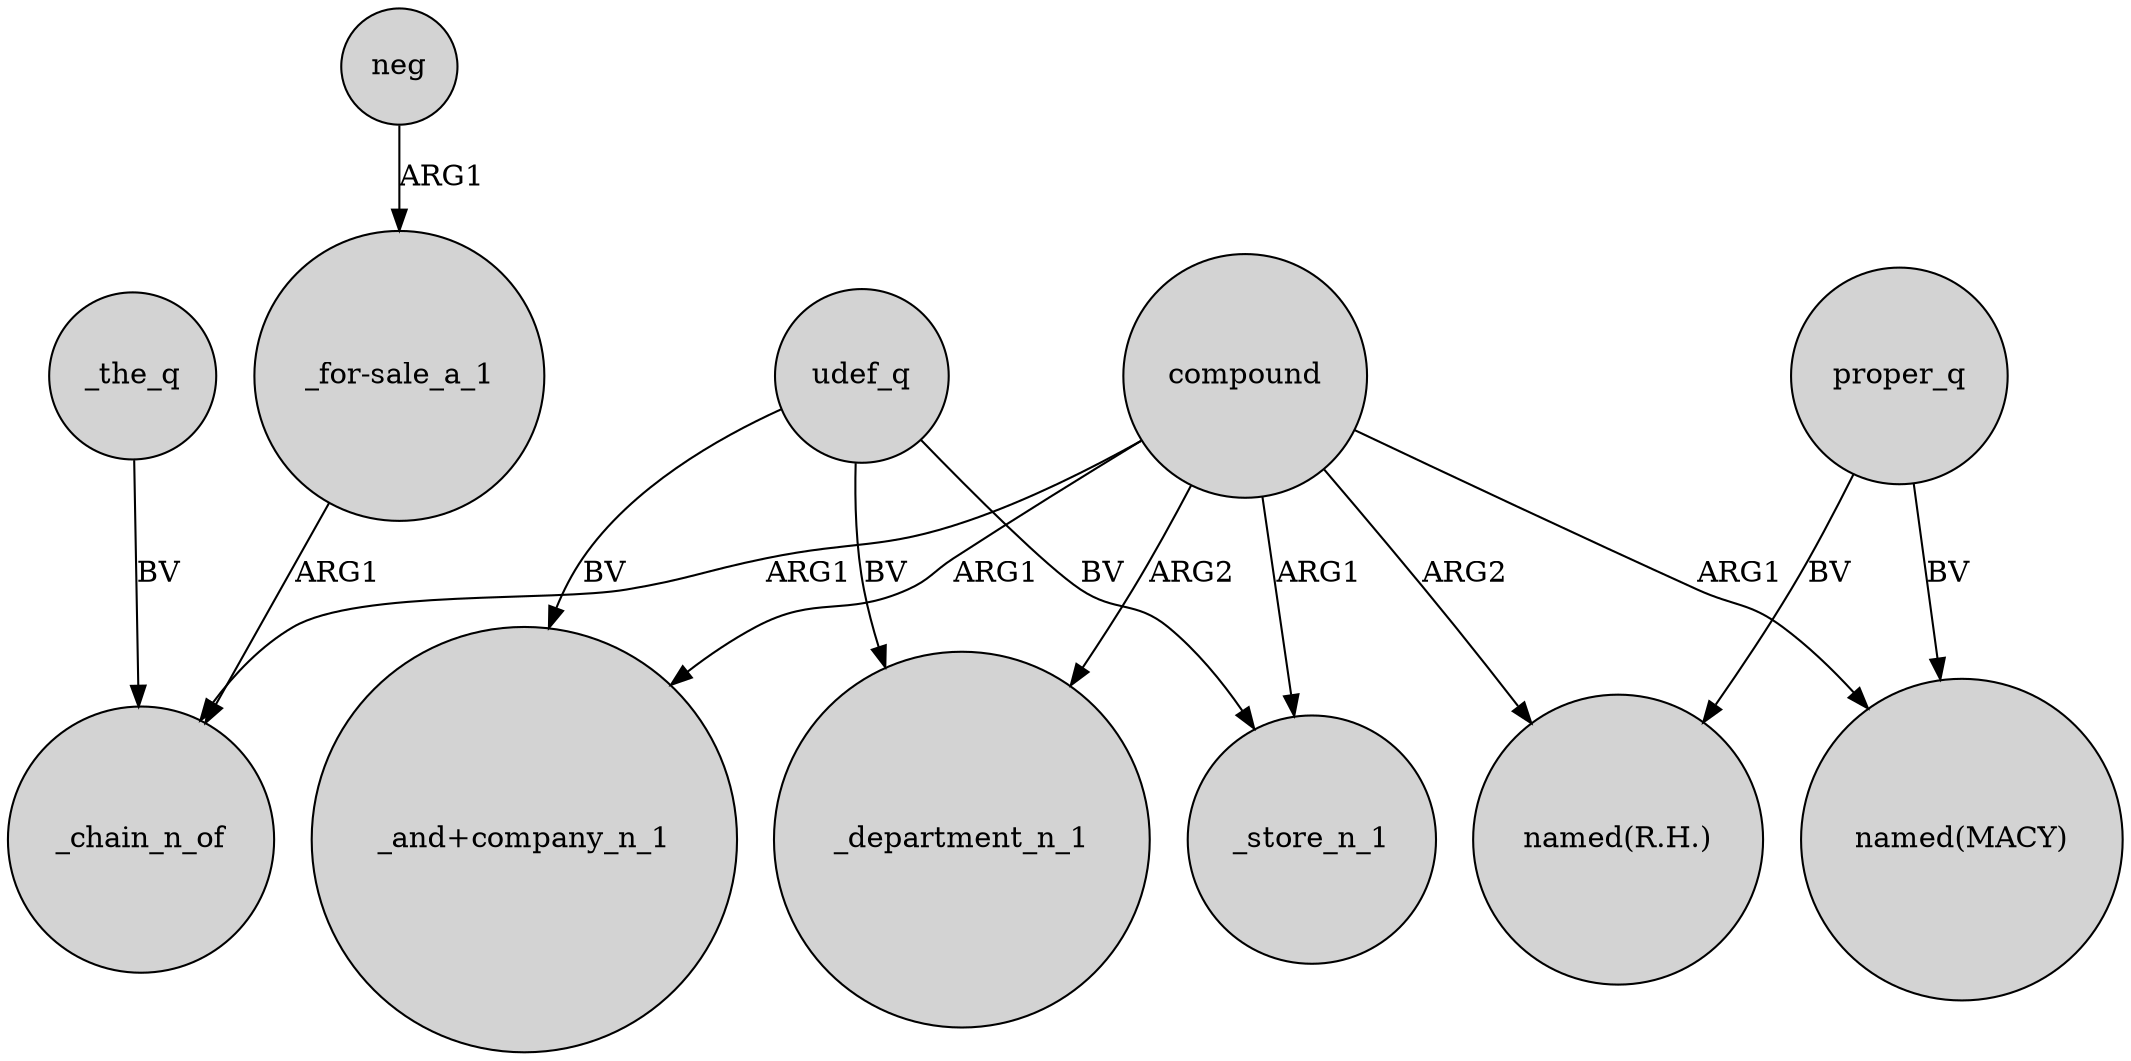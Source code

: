 digraph {
	node [shape=circle style=filled]
	compound -> _chain_n_of [label=ARG1]
	udef_q -> _department_n_1 [label=BV]
	"_for-sale_a_1" -> _chain_n_of [label=ARG1]
	compound -> _department_n_1 [label=ARG2]
	udef_q -> "_and+company_n_1" [label=BV]
	_the_q -> _chain_n_of [label=BV]
	compound -> "named(R.H.)" [label=ARG2]
	proper_q -> "named(R.H.)" [label=BV]
	compound -> _store_n_1 [label=ARG1]
	neg -> "_for-sale_a_1" [label=ARG1]
	proper_q -> "named(MACY)" [label=BV]
	compound -> "_and+company_n_1" [label=ARG1]
	compound -> "named(MACY)" [label=ARG1]
	udef_q -> _store_n_1 [label=BV]
}
